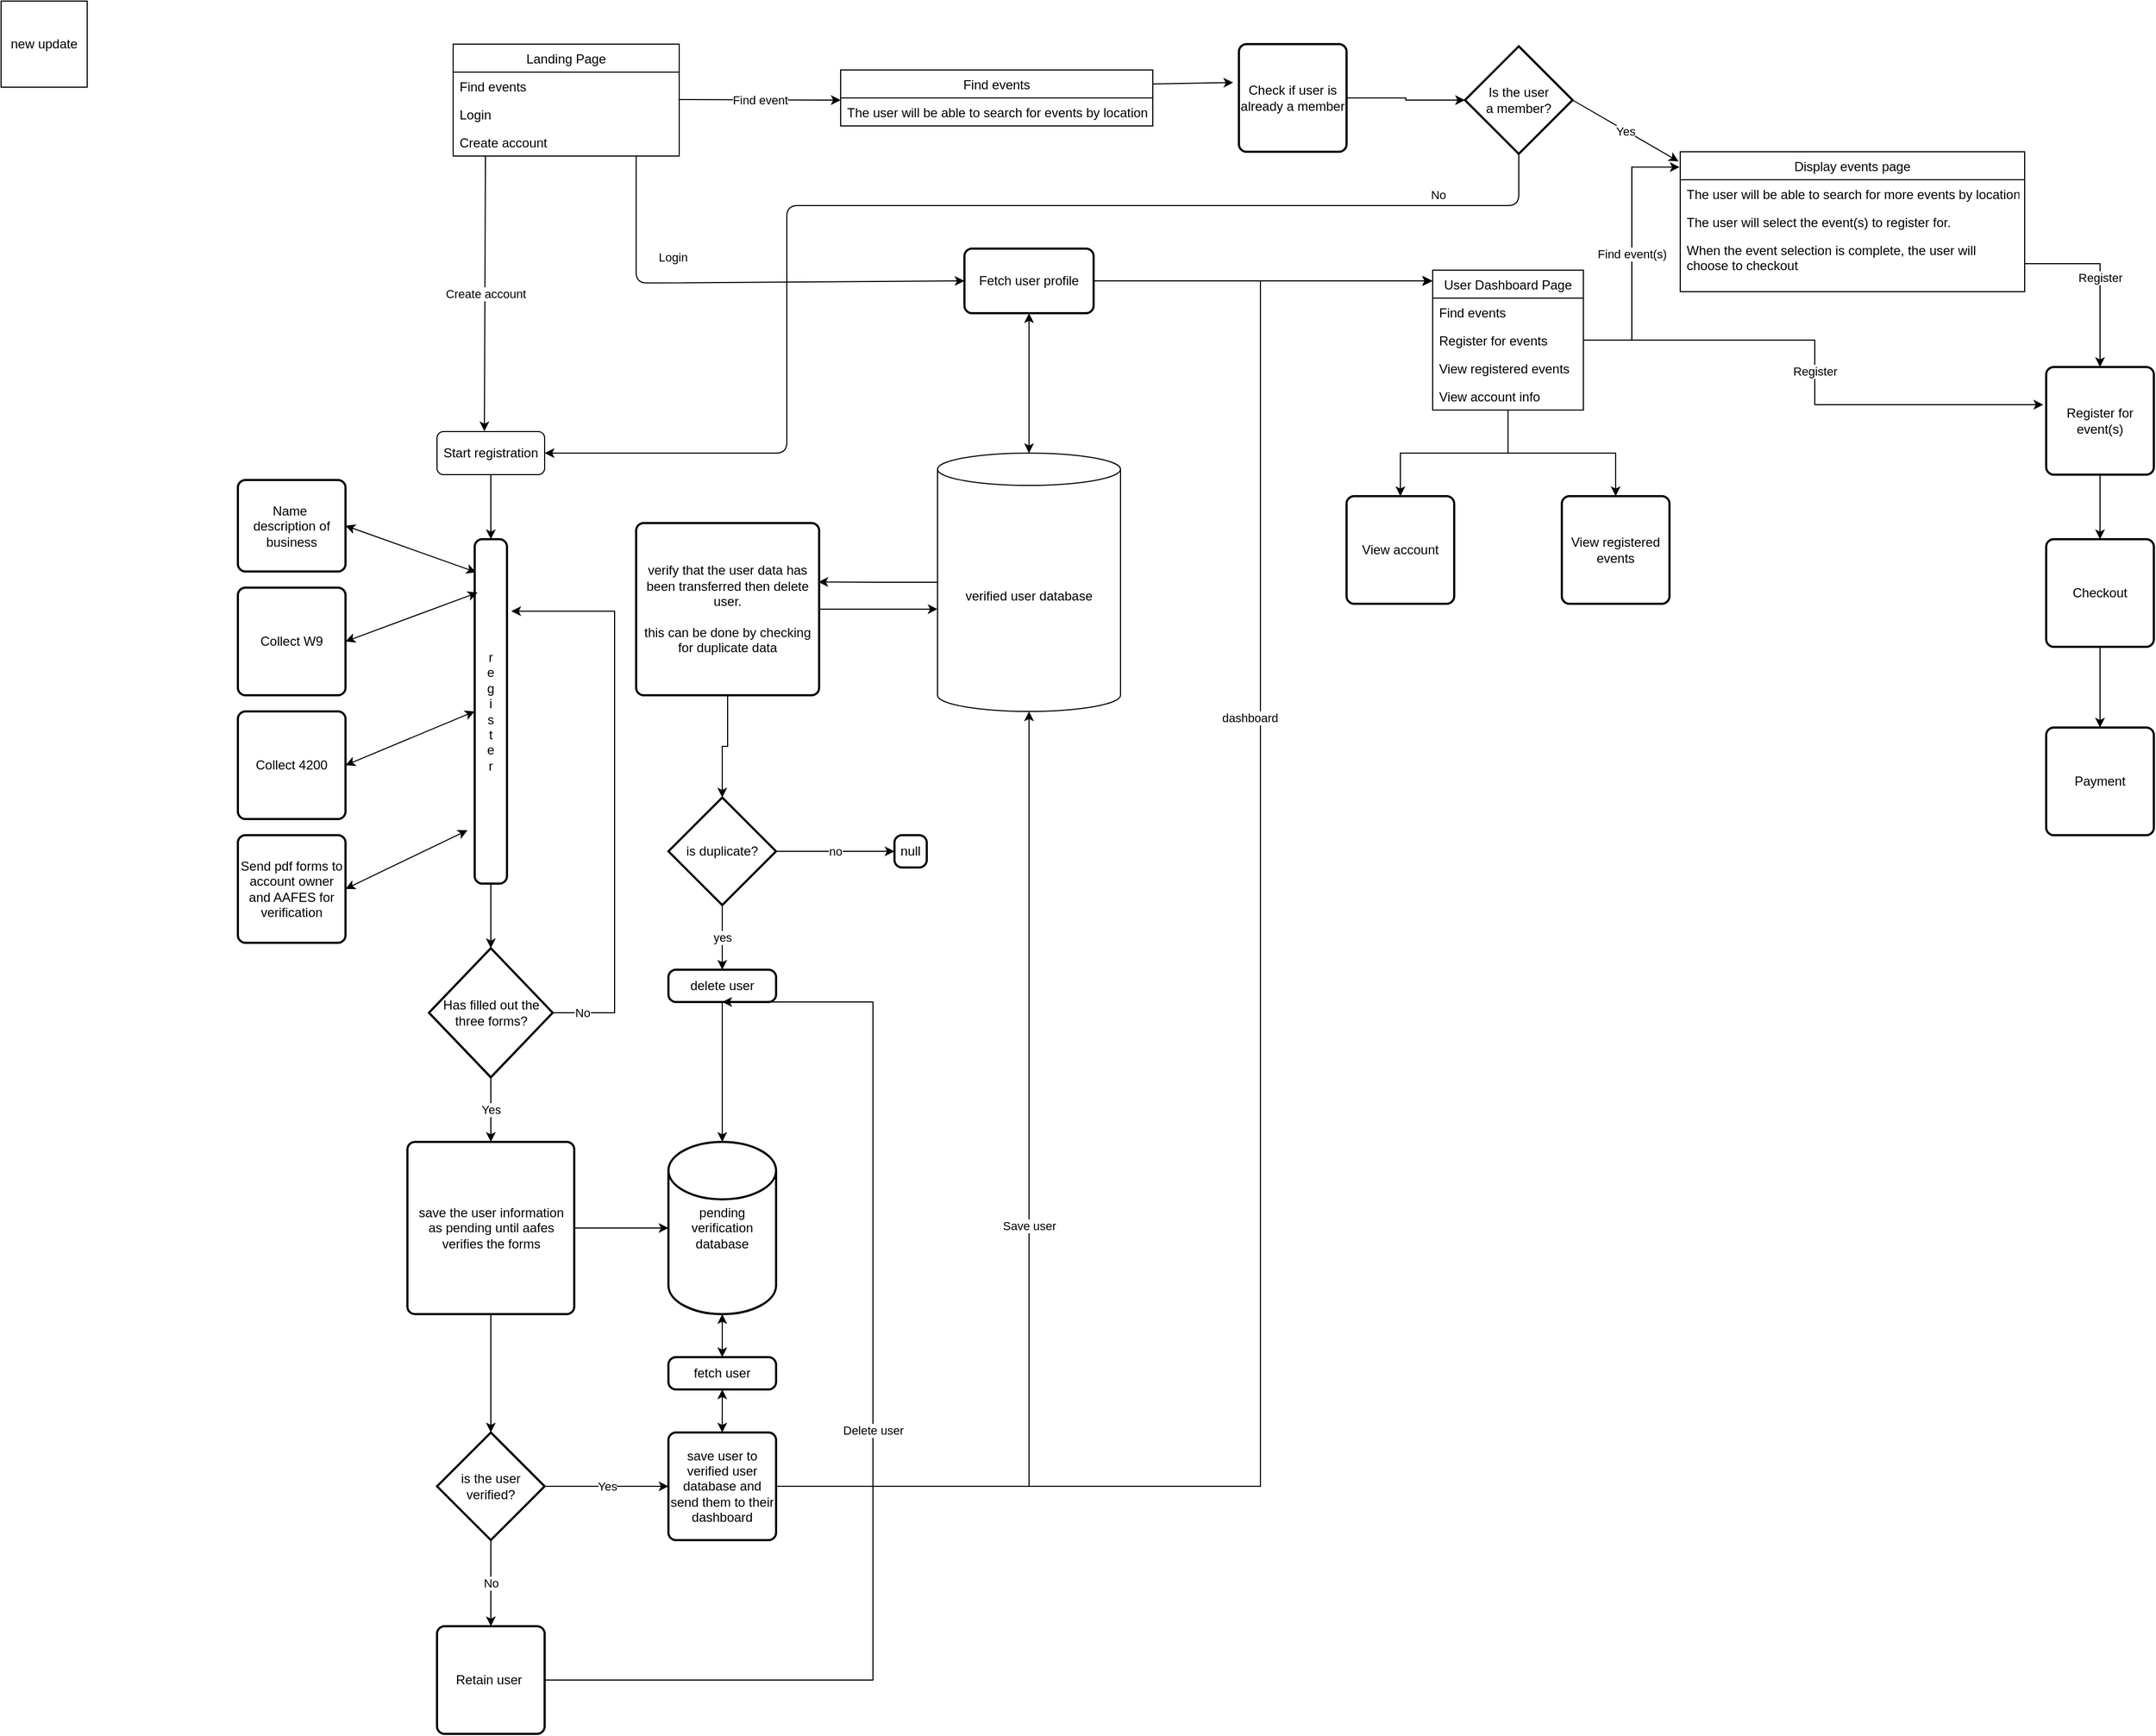 <mxfile version="14.9.5" type="github">
  <diagram id="TAQXc-Cmeh3G2Ub8K0Tv" name="Page-1">
    <mxGraphModel dx="1770" dy="649" grid="1" gridSize="10" guides="1" tooltips="1" connect="1" arrows="1" fold="1" page="1" pageScale="1" pageWidth="850" pageHeight="1100" math="0" shadow="0">
      <root>
        <mxCell id="0" />
        <mxCell id="1" parent="0" />
        <mxCell id="YFrlkmjda54aX7A0Ebi0-23" value="Landing Page" style="swimlane;fontStyle=0;childLayout=stackLayout;horizontal=1;startSize=26;horizontalStack=0;resizeParent=1;resizeParentMax=0;resizeLast=0;collapsible=1;marginBottom=0;" parent="1" vertex="1">
          <mxGeometry x="40" y="60" width="210" height="104" as="geometry">
            <mxRectangle x="40" y="60" width="110" height="26" as="alternateBounds" />
          </mxGeometry>
        </mxCell>
        <mxCell id="YFrlkmjda54aX7A0Ebi0-24" value="Find events" style="text;strokeColor=none;fillColor=none;align=left;verticalAlign=top;spacingLeft=4;spacingRight=4;overflow=hidden;rotatable=0;points=[[0,0.5],[1,0.5]];portConstraint=eastwest;" parent="YFrlkmjda54aX7A0Ebi0-23" vertex="1">
          <mxGeometry y="26" width="210" height="26" as="geometry" />
        </mxCell>
        <mxCell id="YFrlkmjda54aX7A0Ebi0-25" value="Login" style="text;strokeColor=none;fillColor=none;align=left;verticalAlign=top;spacingLeft=4;spacingRight=4;overflow=hidden;rotatable=0;points=[[0,0.5],[1,0.5]];portConstraint=eastwest;" parent="YFrlkmjda54aX7A0Ebi0-23" vertex="1">
          <mxGeometry y="52" width="210" height="26" as="geometry" />
        </mxCell>
        <mxCell id="YFrlkmjda54aX7A0Ebi0-26" value="Create account" style="text;strokeColor=none;fillColor=none;align=left;verticalAlign=top;spacingLeft=4;spacingRight=4;overflow=hidden;rotatable=0;points=[[0,0.5],[1,0.5]];portConstraint=eastwest;" parent="YFrlkmjda54aX7A0Ebi0-23" vertex="1">
          <mxGeometry y="78" width="210" height="26" as="geometry" />
        </mxCell>
        <mxCell id="YFrlkmjda54aX7A0Ebi0-31" value="" style="endArrow=classic;html=1;entryX=0;entryY=0.5;entryDx=0;entryDy=0;" parent="1" target="YFrlkmjda54aX7A0Ebi0-67" edge="1">
          <mxGeometry relative="1" as="geometry">
            <mxPoint x="210" y="164" as="sourcePoint" />
            <mxPoint x="500" y="282" as="targetPoint" />
            <Array as="points">
              <mxPoint x="210" y="282" />
            </Array>
          </mxGeometry>
        </mxCell>
        <mxCell id="YFrlkmjda54aX7A0Ebi0-32" value="Login&lt;span style=&quot;color: rgba(0 , 0 , 0 , 0) ; font-family: monospace ; font-size: 0px ; background-color: rgb(248 , 249 , 250)&quot;&gt;%3CmxGraphModel%3E%3Croot%3E%3CmxCell%20id%3D%220%22%2F%3E%3CmxCell%20id%3D%221%22%20parent%3D%220%22%2F%3E%3CmxCell%20id%3D%222%22%20value%3D%22%22%20style%3D%22endArrow%3Dclassic%3Bhtml%3D1%3B%22%20edge%3D%221%22%20parent%3D%221%22%3E%3CmxGeometry%20width%3D%2250%22%20height%3D%2250%22%20relative%3D%221%22%20as%3D%22geometry%22%3E%3CmxPoint%20x%3D%22250%22%20y%3D%22164%22%20as%3D%22sourcePoint%22%2F%3E%3CmxPoint%20x%3D%22310%22%20y%3D%22164%22%20as%3D%22targetPoint%22%2F%3E%3C%2FmxGeometry%3E%3C%2FmxCell%3E%3C%2Froot%3E%3C%2FmxGraphModel%3E&lt;/span&gt;" style="edgeLabel;resizable=0;html=1;align=center;verticalAlign=middle;" parent="YFrlkmjda54aX7A0Ebi0-31" connectable="0" vertex="1">
          <mxGeometry relative="1" as="geometry">
            <mxPoint x="-60" y="-24" as="offset" />
          </mxGeometry>
        </mxCell>
        <mxCell id="YFrlkmjda54aX7A0Ebi0-33" value="" style="endArrow=classic;html=1;entryX=0.44;entryY=-0.008;entryDx=0;entryDy=0;entryPerimeter=0;" parent="1" target="YFrlkmjda54aX7A0Ebi0-69" edge="1">
          <mxGeometry relative="1" as="geometry">
            <mxPoint x="70" y="164" as="sourcePoint" />
            <mxPoint x="80" y="430" as="targetPoint" />
          </mxGeometry>
        </mxCell>
        <mxCell id="YFrlkmjda54aX7A0Ebi0-34" value="Create account" style="edgeLabel;resizable=0;html=1;align=center;verticalAlign=middle;" parent="YFrlkmjda54aX7A0Ebi0-33" connectable="0" vertex="1">
          <mxGeometry relative="1" as="geometry" />
        </mxCell>
        <mxCell id="YFrlkmjda54aX7A0Ebi0-35" value="Find event" style="endArrow=classic;html=1;entryX=0;entryY=0.5;entryDx=0;entryDy=0;" parent="1" edge="1">
          <mxGeometry relative="1" as="geometry">
            <mxPoint x="250" y="111.5" as="sourcePoint" />
            <mxPoint x="400" y="112" as="targetPoint" />
          </mxGeometry>
        </mxCell>
        <mxCell id="YFrlkmjda54aX7A0Ebi0-51" value="Find events" style="swimlane;fontStyle=0;childLayout=stackLayout;horizontal=1;startSize=26;horizontalStack=0;resizeParent=1;resizeParentMax=0;resizeLast=0;collapsible=1;marginBottom=0;" parent="1" vertex="1">
          <mxGeometry x="400" y="84" width="290" height="52" as="geometry" />
        </mxCell>
        <mxCell id="YFrlkmjda54aX7A0Ebi0-52" value="The user will be able to search for events by location" style="text;strokeColor=none;fillColor=none;align=left;verticalAlign=top;spacingLeft=4;spacingRight=4;overflow=hidden;rotatable=0;points=[[0,0.5],[1,0.5]];portConstraint=eastwest;" parent="YFrlkmjda54aX7A0Ebi0-51" vertex="1">
          <mxGeometry y="26" width="290" height="26" as="geometry" />
        </mxCell>
        <mxCell id="YFrlkmjda54aX7A0Ebi0-59" value="" style="endArrow=classic;html=1;exitX=0.5;exitY=1;exitDx=0;exitDy=0;exitPerimeter=0;entryX=1;entryY=0.5;entryDx=0;entryDy=0;" parent="1" source="kbmN2qe7JtzhFOVrP93k-22" edge="1" target="YFrlkmjda54aX7A0Ebi0-69">
          <mxGeometry relative="1" as="geometry">
            <mxPoint x="802.727" y="253.057" as="sourcePoint" />
            <mxPoint x="880" y="230" as="targetPoint" />
            <Array as="points">
              <mxPoint x="1030" y="210" />
              <mxPoint x="880" y="210" />
              <mxPoint x="350" y="210" />
              <mxPoint x="350" y="440" />
            </Array>
          </mxGeometry>
        </mxCell>
        <mxCell id="YFrlkmjda54aX7A0Ebi0-60" value="No" style="edgeLabel;resizable=0;html=1;align=center;verticalAlign=middle;" parent="YFrlkmjda54aX7A0Ebi0-59" connectable="0" vertex="1">
          <mxGeometry relative="1" as="geometry">
            <mxPoint x="468" y="-10" as="offset" />
          </mxGeometry>
        </mxCell>
        <mxCell id="YFrlkmjda54aX7A0Ebi0-61" value="Yes" style="endArrow=classic;html=1;exitX=1;exitY=0.5;exitDx=0;exitDy=0;exitPerimeter=0;entryX=-0.005;entryY=0.069;entryDx=0;entryDy=0;entryPerimeter=0;" parent="1" edge="1" target="kbmN2qe7JtzhFOVrP93k-77" source="kbmN2qe7JtzhFOVrP93k-22">
          <mxGeometry relative="1" as="geometry">
            <mxPoint x="951.5" y="251.5" as="sourcePoint" />
            <mxPoint x="1250" y="112" as="targetPoint" />
          </mxGeometry>
        </mxCell>
        <mxCell id="kbmN2qe7JtzhFOVrP93k-56" style="edgeStyle=orthogonalEdgeStyle;rounded=0;orthogonalLoop=1;jettySize=auto;html=1;" edge="1" parent="1" source="YFrlkmjda54aX7A0Ebi0-63" target="YFrlkmjda54aX7A0Ebi0-67">
          <mxGeometry relative="1" as="geometry" />
        </mxCell>
        <mxCell id="kbmN2qe7JtzhFOVrP93k-68" style="edgeStyle=orthogonalEdgeStyle;rounded=0;orthogonalLoop=1;jettySize=auto;html=1;entryX=0.996;entryY=0.342;entryDx=0;entryDy=0;entryPerimeter=0;" edge="1" parent="1" source="YFrlkmjda54aX7A0Ebi0-63" target="kbmN2qe7JtzhFOVrP93k-43">
          <mxGeometry relative="1" as="geometry" />
        </mxCell>
        <mxCell id="YFrlkmjda54aX7A0Ebi0-63" value="verified user database" style="shape=cylinder3;whiteSpace=wrap;html=1;boundedLbl=1;backgroundOutline=1;size=15;" parent="1" vertex="1">
          <mxGeometry x="490" y="440" width="170" height="240" as="geometry" />
        </mxCell>
        <mxCell id="kbmN2qe7JtzhFOVrP93k-55" style="edgeStyle=orthogonalEdgeStyle;rounded=0;orthogonalLoop=1;jettySize=auto;html=1;entryX=0.5;entryY=0;entryDx=0;entryDy=0;entryPerimeter=0;" edge="1" parent="1" source="YFrlkmjda54aX7A0Ebi0-67" target="YFrlkmjda54aX7A0Ebi0-63">
          <mxGeometry relative="1" as="geometry" />
        </mxCell>
        <mxCell id="kbmN2qe7JtzhFOVrP93k-71" style="edgeStyle=orthogonalEdgeStyle;rounded=0;orthogonalLoop=1;jettySize=auto;html=1;" edge="1" parent="1" source="YFrlkmjda54aX7A0Ebi0-67">
          <mxGeometry relative="1" as="geometry">
            <mxPoint x="950" y="280" as="targetPoint" />
          </mxGeometry>
        </mxCell>
        <mxCell id="YFrlkmjda54aX7A0Ebi0-67" value="Fetch user profile" style="rounded=1;whiteSpace=wrap;html=1;absoluteArcSize=1;arcSize=14;strokeWidth=2;" parent="1" vertex="1">
          <mxGeometry x="515" y="250" width="120" height="60" as="geometry" />
        </mxCell>
        <mxCell id="YFrlkmjda54aX7A0Ebi0-69" value="Start registration" style="rounded=1;whiteSpace=wrap;html=1;" parent="1" vertex="1">
          <mxGeometry x="25" y="420" width="100" height="40" as="geometry" />
        </mxCell>
        <mxCell id="kbmN2qe7JtzhFOVrP93k-88" style="edgeStyle=orthogonalEdgeStyle;rounded=0;orthogonalLoop=1;jettySize=auto;html=1;entryX=0.5;entryY=0;entryDx=0;entryDy=0;" edge="1" parent="1" source="YFrlkmjda54aX7A0Ebi0-72" target="kbmN2qe7JtzhFOVrP93k-85">
          <mxGeometry relative="1" as="geometry" />
        </mxCell>
        <mxCell id="kbmN2qe7JtzhFOVrP93k-89" style="edgeStyle=orthogonalEdgeStyle;rounded=0;orthogonalLoop=1;jettySize=auto;html=1;entryX=0.5;entryY=0;entryDx=0;entryDy=0;" edge="1" parent="1" source="YFrlkmjda54aX7A0Ebi0-72" target="kbmN2qe7JtzhFOVrP93k-86">
          <mxGeometry relative="1" as="geometry" />
        </mxCell>
        <mxCell id="kbmN2qe7JtzhFOVrP93k-90" value="Register" style="edgeStyle=orthogonalEdgeStyle;rounded=0;orthogonalLoop=1;jettySize=auto;html=1;entryX=-0.027;entryY=0.35;entryDx=0;entryDy=0;entryPerimeter=0;" edge="1" parent="1" source="YFrlkmjda54aX7A0Ebi0-72" target="kbmN2qe7JtzhFOVrP93k-82">
          <mxGeometry relative="1" as="geometry" />
        </mxCell>
        <mxCell id="kbmN2qe7JtzhFOVrP93k-93" value="Find event(s)" style="edgeStyle=orthogonalEdgeStyle;rounded=0;orthogonalLoop=1;jettySize=auto;html=1;entryX=-0.002;entryY=0.11;entryDx=0;entryDy=0;entryPerimeter=0;" edge="1" parent="1" source="YFrlkmjda54aX7A0Ebi0-72" target="kbmN2qe7JtzhFOVrP93k-77">
          <mxGeometry relative="1" as="geometry">
            <mxPoint x="1160" y="250" as="targetPoint" />
          </mxGeometry>
        </mxCell>
        <mxCell id="YFrlkmjda54aX7A0Ebi0-72" value="User Dashboard Page" style="swimlane;fontStyle=0;childLayout=stackLayout;horizontal=1;startSize=26;horizontalStack=0;resizeParent=1;resizeParentMax=0;resizeLast=0;collapsible=1;marginBottom=0;" parent="1" vertex="1">
          <mxGeometry x="950" y="270" width="140" height="130" as="geometry" />
        </mxCell>
        <mxCell id="YFrlkmjda54aX7A0Ebi0-76" value="Find events" style="text;strokeColor=none;fillColor=none;align=left;verticalAlign=top;spacingLeft=4;spacingRight=4;overflow=hidden;rotatable=0;points=[[0,0.5],[1,0.5]];portConstraint=eastwest;" parent="YFrlkmjda54aX7A0Ebi0-72" vertex="1">
          <mxGeometry y="26" width="140" height="26" as="geometry" />
        </mxCell>
        <mxCell id="YFrlkmjda54aX7A0Ebi0-73" value="Register for events" style="text;strokeColor=none;fillColor=none;align=left;verticalAlign=top;spacingLeft=4;spacingRight=4;overflow=hidden;rotatable=0;points=[[0,0.5],[1,0.5]];portConstraint=eastwest;" parent="YFrlkmjda54aX7A0Ebi0-72" vertex="1">
          <mxGeometry y="52" width="140" height="26" as="geometry" />
        </mxCell>
        <mxCell id="YFrlkmjda54aX7A0Ebi0-74" value="View registered events" style="text;strokeColor=none;fillColor=none;align=left;verticalAlign=top;spacingLeft=4;spacingRight=4;overflow=hidden;rotatable=0;points=[[0,0.5],[1,0.5]];portConstraint=eastwest;" parent="YFrlkmjda54aX7A0Ebi0-72" vertex="1">
          <mxGeometry y="78" width="140" height="26" as="geometry" />
        </mxCell>
        <mxCell id="YFrlkmjda54aX7A0Ebi0-75" value="View account info" style="text;strokeColor=none;fillColor=none;align=left;verticalAlign=top;spacingLeft=4;spacingRight=4;overflow=hidden;rotatable=0;points=[[0,0.5],[1,0.5]];portConstraint=eastwest;" parent="YFrlkmjda54aX7A0Ebi0-72" vertex="1">
          <mxGeometry y="104" width="140" height="26" as="geometry" />
        </mxCell>
        <mxCell id="kbmN2qe7JtzhFOVrP93k-3" value="" style="endArrow=classic;html=1;exitX=0.5;exitY=1;exitDx=0;exitDy=0;entryX=0.5;entryY=0;entryDx=0;entryDy=0;" edge="1" parent="1" source="YFrlkmjda54aX7A0Ebi0-69" target="kbmN2qe7JtzhFOVrP93k-12">
          <mxGeometry width="50" height="50" relative="1" as="geometry">
            <mxPoint x="260" y="680" as="sourcePoint" />
            <mxPoint x="150" y="550" as="targetPoint" />
          </mxGeometry>
        </mxCell>
        <mxCell id="kbmN2qe7JtzhFOVrP93k-7" value="Collect W9" style="rounded=1;whiteSpace=wrap;html=1;absoluteArcSize=1;arcSize=14;strokeWidth=2;" vertex="1" parent="1">
          <mxGeometry x="-160" y="565" width="100" height="100" as="geometry" />
        </mxCell>
        <mxCell id="kbmN2qe7JtzhFOVrP93k-8" value="Collect 4200" style="rounded=1;whiteSpace=wrap;html=1;absoluteArcSize=1;arcSize=14;strokeWidth=2;" vertex="1" parent="1">
          <mxGeometry x="-160" y="680" width="100" height="100" as="geometry" />
        </mxCell>
        <mxCell id="kbmN2qe7JtzhFOVrP93k-9" value="&lt;span&gt;Send pdf forms to account owner and AAFES for verification&lt;/span&gt;" style="rounded=1;whiteSpace=wrap;html=1;absoluteArcSize=1;arcSize=14;strokeWidth=2;" vertex="1" parent="1">
          <mxGeometry x="-160" y="795" width="100" height="100" as="geometry" />
        </mxCell>
        <mxCell id="kbmN2qe7JtzhFOVrP93k-23" value="" style="edgeStyle=orthogonalEdgeStyle;rounded=0;orthogonalLoop=1;jettySize=auto;html=1;" edge="1" parent="1" source="kbmN2qe7JtzhFOVrP93k-12" target="kbmN2qe7JtzhFOVrP93k-20">
          <mxGeometry relative="1" as="geometry" />
        </mxCell>
        <mxCell id="kbmN2qe7JtzhFOVrP93k-12" value="r&lt;br&gt;e&lt;br&gt;g&lt;br&gt;i&lt;br&gt;s&lt;br&gt;t&lt;br&gt;e&lt;br&gt;r" style="rounded=1;whiteSpace=wrap;html=1;absoluteArcSize=1;arcSize=14;strokeWidth=2;" vertex="1" parent="1">
          <mxGeometry x="60" y="520" width="30" height="320" as="geometry" />
        </mxCell>
        <mxCell id="kbmN2qe7JtzhFOVrP93k-17" value="" style="endArrow=classic;startArrow=classic;html=1;exitX=1;exitY=0.5;exitDx=0;exitDy=0;entryX=0.089;entryY=0.155;entryDx=0;entryDy=0;entryPerimeter=0;" edge="1" parent="1" source="kbmN2qe7JtzhFOVrP93k-7" target="kbmN2qe7JtzhFOVrP93k-12">
          <mxGeometry width="50" height="50" relative="1" as="geometry">
            <mxPoint x="40" y="590" as="sourcePoint" />
            <mxPoint x="90" y="540" as="targetPoint" />
          </mxGeometry>
        </mxCell>
        <mxCell id="kbmN2qe7JtzhFOVrP93k-18" value="" style="endArrow=classic;startArrow=classic;html=1;exitX=1;exitY=0.5;exitDx=0;exitDy=0;entryX=-0.222;entryY=0.845;entryDx=0;entryDy=0;entryPerimeter=0;" edge="1" parent="1" source="kbmN2qe7JtzhFOVrP93k-9" target="kbmN2qe7JtzhFOVrP93k-12">
          <mxGeometry width="50" height="50" relative="1" as="geometry">
            <mxPoint x="-10" y="900.4" as="sourcePoint" />
            <mxPoint x="142.67" y="900.0" as="targetPoint" />
          </mxGeometry>
        </mxCell>
        <mxCell id="kbmN2qe7JtzhFOVrP93k-19" value="" style="endArrow=classic;startArrow=classic;html=1;exitX=1;exitY=0.5;exitDx=0;exitDy=0;entryX=0;entryY=0.5;entryDx=0;entryDy=0;" edge="1" parent="1" source="kbmN2qe7JtzhFOVrP93k-8" target="kbmN2qe7JtzhFOVrP93k-12">
          <mxGeometry width="50" height="50" relative="1" as="geometry">
            <mxPoint x="40" y="670" as="sourcePoint" />
            <mxPoint x="140" y="680" as="targetPoint" />
          </mxGeometry>
        </mxCell>
        <mxCell id="kbmN2qe7JtzhFOVrP93k-24" value="No" style="edgeStyle=orthogonalEdgeStyle;rounded=0;orthogonalLoop=1;jettySize=auto;html=1;entryX=1.133;entryY=0.209;entryDx=0;entryDy=0;entryPerimeter=0;exitX=0.978;exitY=0.5;exitDx=0;exitDy=0;exitPerimeter=0;" edge="1" parent="1" source="kbmN2qe7JtzhFOVrP93k-20" target="kbmN2qe7JtzhFOVrP93k-12">
          <mxGeometry x="-0.886" relative="1" as="geometry">
            <mxPoint x="210" y="690" as="targetPoint" />
            <Array as="points">
              <mxPoint x="190" y="960" />
              <mxPoint x="190" y="587" />
            </Array>
            <mxPoint as="offset" />
          </mxGeometry>
        </mxCell>
        <mxCell id="kbmN2qe7JtzhFOVrP93k-25" value="Yes" style="edgeStyle=orthogonalEdgeStyle;rounded=0;orthogonalLoop=1;jettySize=auto;html=1;entryX=0.5;entryY=0;entryDx=0;entryDy=0;" edge="1" parent="1" source="kbmN2qe7JtzhFOVrP93k-20" target="kbmN2qe7JtzhFOVrP93k-26">
          <mxGeometry relative="1" as="geometry">
            <mxPoint x="75" y="1070" as="targetPoint" />
          </mxGeometry>
        </mxCell>
        <mxCell id="kbmN2qe7JtzhFOVrP93k-20" value="Has filled out the three forms?" style="strokeWidth=2;html=1;shape=mxgraph.flowchart.decision;whiteSpace=wrap;" vertex="1" parent="1">
          <mxGeometry x="17.5" y="900" width="115" height="120" as="geometry" />
        </mxCell>
        <mxCell id="kbmN2qe7JtzhFOVrP93k-22" value="Is the user&lt;br&gt;a member?" style="strokeWidth=2;html=1;shape=mxgraph.flowchart.decision;whiteSpace=wrap;" vertex="1" parent="1">
          <mxGeometry x="980" y="62" width="100" height="100" as="geometry" />
        </mxCell>
        <mxCell id="kbmN2qe7JtzhFOVrP93k-29" style="edgeStyle=orthogonalEdgeStyle;rounded=0;orthogonalLoop=1;jettySize=auto;html=1;entryX=0.5;entryY=0;entryDx=0;entryDy=0;entryPerimeter=0;" edge="1" parent="1" source="kbmN2qe7JtzhFOVrP93k-26" target="kbmN2qe7JtzhFOVrP93k-28">
          <mxGeometry relative="1" as="geometry" />
        </mxCell>
        <mxCell id="kbmN2qe7JtzhFOVrP93k-32" style="edgeStyle=orthogonalEdgeStyle;rounded=0;orthogonalLoop=1;jettySize=auto;html=1;entryX=0;entryY=0.5;entryDx=0;entryDy=0;entryPerimeter=0;" edge="1" parent="1" source="kbmN2qe7JtzhFOVrP93k-26" target="kbmN2qe7JtzhFOVrP93k-30">
          <mxGeometry relative="1" as="geometry" />
        </mxCell>
        <mxCell id="kbmN2qe7JtzhFOVrP93k-26" value="save the user information&lt;br&gt;as pending until aafes verifies the forms" style="rounded=1;whiteSpace=wrap;html=1;absoluteArcSize=1;arcSize=14;strokeWidth=2;" vertex="1" parent="1">
          <mxGeometry x="-2.5" y="1080" width="155" height="160" as="geometry" />
        </mxCell>
        <mxCell id="kbmN2qe7JtzhFOVrP93k-33" value="Yes" style="edgeStyle=orthogonalEdgeStyle;rounded=0;orthogonalLoop=1;jettySize=auto;html=1;entryX=0;entryY=0.5;entryDx=0;entryDy=0;" edge="1" parent="1" source="kbmN2qe7JtzhFOVrP93k-28" target="kbmN2qe7JtzhFOVrP93k-37">
          <mxGeometry relative="1" as="geometry">
            <mxPoint x="240" y="1400" as="targetPoint" />
            <Array as="points" />
          </mxGeometry>
        </mxCell>
        <mxCell id="kbmN2qe7JtzhFOVrP93k-34" value="No" style="edgeStyle=orthogonalEdgeStyle;rounded=0;orthogonalLoop=1;jettySize=auto;html=1;entryX=0.5;entryY=0;entryDx=0;entryDy=0;" edge="1" parent="1" source="kbmN2qe7JtzhFOVrP93k-28" target="kbmN2qe7JtzhFOVrP93k-47">
          <mxGeometry relative="1" as="geometry">
            <mxPoint x="75" y="1510" as="targetPoint" />
          </mxGeometry>
        </mxCell>
        <mxCell id="kbmN2qe7JtzhFOVrP93k-28" value="is the user verified?" style="strokeWidth=2;html=1;shape=mxgraph.flowchart.decision;whiteSpace=wrap;" vertex="1" parent="1">
          <mxGeometry x="25" y="1350" width="100" height="100" as="geometry" />
        </mxCell>
        <mxCell id="kbmN2qe7JtzhFOVrP93k-40" style="edgeStyle=orthogonalEdgeStyle;rounded=0;orthogonalLoop=1;jettySize=auto;html=1;entryX=0.5;entryY=0;entryDx=0;entryDy=0;" edge="1" parent="1" source="kbmN2qe7JtzhFOVrP93k-30" target="kbmN2qe7JtzhFOVrP93k-35">
          <mxGeometry relative="1" as="geometry" />
        </mxCell>
        <mxCell id="kbmN2qe7JtzhFOVrP93k-30" value="pending verification&lt;br&gt;database" style="strokeWidth=2;html=1;shape=mxgraph.flowchart.database;whiteSpace=wrap;" vertex="1" parent="1">
          <mxGeometry x="240" y="1080" width="100" height="160" as="geometry" />
        </mxCell>
        <mxCell id="kbmN2qe7JtzhFOVrP93k-39" style="edgeStyle=orthogonalEdgeStyle;rounded=0;orthogonalLoop=1;jettySize=auto;html=1;entryX=0.5;entryY=1;entryDx=0;entryDy=0;entryPerimeter=0;" edge="1" parent="1" source="kbmN2qe7JtzhFOVrP93k-35" target="kbmN2qe7JtzhFOVrP93k-30">
          <mxGeometry relative="1" as="geometry" />
        </mxCell>
        <mxCell id="kbmN2qe7JtzhFOVrP93k-41" style="edgeStyle=orthogonalEdgeStyle;rounded=0;orthogonalLoop=1;jettySize=auto;html=1;" edge="1" parent="1" source="kbmN2qe7JtzhFOVrP93k-35" target="kbmN2qe7JtzhFOVrP93k-37">
          <mxGeometry relative="1" as="geometry" />
        </mxCell>
        <mxCell id="kbmN2qe7JtzhFOVrP93k-35" value="fetch user" style="rounded=1;whiteSpace=wrap;html=1;absoluteArcSize=1;arcSize=14;strokeWidth=2;" vertex="1" parent="1">
          <mxGeometry x="240" y="1280" width="100" height="30" as="geometry" />
        </mxCell>
        <mxCell id="kbmN2qe7JtzhFOVrP93k-46" style="edgeStyle=orthogonalEdgeStyle;rounded=0;orthogonalLoop=1;jettySize=auto;html=1;entryX=0.5;entryY=0;entryDx=0;entryDy=0;entryPerimeter=0;" edge="1" parent="1" source="kbmN2qe7JtzhFOVrP93k-36" target="kbmN2qe7JtzhFOVrP93k-30">
          <mxGeometry relative="1" as="geometry" />
        </mxCell>
        <mxCell id="kbmN2qe7JtzhFOVrP93k-36" value="delete user" style="rounded=1;whiteSpace=wrap;html=1;absoluteArcSize=1;arcSize=14;strokeWidth=2;" vertex="1" parent="1">
          <mxGeometry x="240" y="920" width="100" height="30" as="geometry" />
        </mxCell>
        <mxCell id="kbmN2qe7JtzhFOVrP93k-38" style="edgeStyle=orthogonalEdgeStyle;rounded=0;orthogonalLoop=1;jettySize=auto;html=1;entryX=0.5;entryY=1;entryDx=0;entryDy=0;" edge="1" parent="1" source="kbmN2qe7JtzhFOVrP93k-37" target="kbmN2qe7JtzhFOVrP93k-35">
          <mxGeometry relative="1" as="geometry" />
        </mxCell>
        <mxCell id="kbmN2qe7JtzhFOVrP93k-42" value="Save user" style="edgeStyle=orthogonalEdgeStyle;rounded=0;orthogonalLoop=1;jettySize=auto;html=1;entryX=0.5;entryY=1;entryDx=0;entryDy=0;entryPerimeter=0;" edge="1" parent="1" source="kbmN2qe7JtzhFOVrP93k-37" target="YFrlkmjda54aX7A0Ebi0-63">
          <mxGeometry relative="1" as="geometry">
            <mxPoint x="640" y="1400" as="targetPoint" />
            <Array as="points">
              <mxPoint x="575" y="1400" />
            </Array>
          </mxGeometry>
        </mxCell>
        <mxCell id="kbmN2qe7JtzhFOVrP93k-49" value="dashboard" style="edgeStyle=orthogonalEdgeStyle;rounded=0;orthogonalLoop=1;jettySize=auto;html=1;entryX=-0.005;entryY=0.077;entryDx=0;entryDy=0;entryPerimeter=0;" edge="1" parent="1" source="kbmN2qe7JtzhFOVrP93k-37" target="YFrlkmjda54aX7A0Ebi0-72">
          <mxGeometry x="0.347" y="10" relative="1" as="geometry">
            <mxPoint x="790" y="400" as="targetPoint" />
            <Array as="points">
              <mxPoint x="790" y="1400" />
              <mxPoint x="790" y="280" />
            </Array>
            <mxPoint as="offset" />
          </mxGeometry>
        </mxCell>
        <mxCell id="kbmN2qe7JtzhFOVrP93k-37" value="save user to verified user database and send them to their dashboard" style="rounded=1;whiteSpace=wrap;html=1;absoluteArcSize=1;arcSize=14;strokeWidth=2;" vertex="1" parent="1">
          <mxGeometry x="240" y="1350" width="100" height="100" as="geometry" />
        </mxCell>
        <mxCell id="kbmN2qe7JtzhFOVrP93k-66" style="edgeStyle=orthogonalEdgeStyle;rounded=0;orthogonalLoop=1;jettySize=auto;html=1;entryX=0.5;entryY=0;entryDx=0;entryDy=0;entryPerimeter=0;" edge="1" parent="1" source="kbmN2qe7JtzhFOVrP93k-43" target="kbmN2qe7JtzhFOVrP93k-63">
          <mxGeometry relative="1" as="geometry" />
        </mxCell>
        <mxCell id="kbmN2qe7JtzhFOVrP93k-67" style="edgeStyle=orthogonalEdgeStyle;rounded=0;orthogonalLoop=1;jettySize=auto;html=1;entryX=0;entryY=0.604;entryDx=0;entryDy=0;entryPerimeter=0;" edge="1" parent="1" source="kbmN2qe7JtzhFOVrP93k-43" target="YFrlkmjda54aX7A0Ebi0-63">
          <mxGeometry relative="1" as="geometry" />
        </mxCell>
        <mxCell id="kbmN2qe7JtzhFOVrP93k-43" value="verify that the user data has been transferred then delete user.&lt;br&gt;&lt;br&gt;this can be done by checking for duplicate data" style="rounded=1;whiteSpace=wrap;html=1;absoluteArcSize=1;arcSize=14;strokeWidth=2;" vertex="1" parent="1">
          <mxGeometry x="210" y="505" width="170" height="160" as="geometry" />
        </mxCell>
        <mxCell id="kbmN2qe7JtzhFOVrP93k-48" value="Delete user" style="edgeStyle=orthogonalEdgeStyle;rounded=0;orthogonalLoop=1;jettySize=auto;html=1;entryX=0.5;entryY=1;entryDx=0;entryDy=0;" edge="1" parent="1" source="kbmN2qe7JtzhFOVrP93k-47" target="kbmN2qe7JtzhFOVrP93k-36">
          <mxGeometry relative="1" as="geometry">
            <Array as="points">
              <mxPoint x="430" y="1580" />
              <mxPoint x="430" y="950" />
            </Array>
          </mxGeometry>
        </mxCell>
        <mxCell id="kbmN2qe7JtzhFOVrP93k-47" value="Retain user&amp;nbsp;" style="rounded=1;whiteSpace=wrap;html=1;absoluteArcSize=1;arcSize=14;strokeWidth=2;" vertex="1" parent="1">
          <mxGeometry x="25" y="1530" width="100" height="100" as="geometry" />
        </mxCell>
        <mxCell id="kbmN2qe7JtzhFOVrP93k-54" style="edgeStyle=orthogonalEdgeStyle;rounded=0;orthogonalLoop=1;jettySize=auto;html=1;entryX=0;entryY=0.5;entryDx=0;entryDy=0;entryPerimeter=0;" edge="1" parent="1" source="kbmN2qe7JtzhFOVrP93k-50" target="kbmN2qe7JtzhFOVrP93k-22">
          <mxGeometry relative="1" as="geometry" />
        </mxCell>
        <mxCell id="kbmN2qe7JtzhFOVrP93k-50" value="Check if user is already a member" style="rounded=1;whiteSpace=wrap;html=1;absoluteArcSize=1;arcSize=14;strokeWidth=2;" vertex="1" parent="1">
          <mxGeometry x="770" y="60" width="100" height="100" as="geometry" />
        </mxCell>
        <mxCell id="kbmN2qe7JtzhFOVrP93k-64" value="yes" style="edgeStyle=orthogonalEdgeStyle;rounded=0;orthogonalLoop=1;jettySize=auto;html=1;entryX=0.5;entryY=0;entryDx=0;entryDy=0;" edge="1" parent="1" source="kbmN2qe7JtzhFOVrP93k-63" target="kbmN2qe7JtzhFOVrP93k-36">
          <mxGeometry relative="1" as="geometry" />
        </mxCell>
        <mxCell id="kbmN2qe7JtzhFOVrP93k-65" value="no" style="edgeStyle=orthogonalEdgeStyle;rounded=0;orthogonalLoop=1;jettySize=auto;html=1;entryX=0;entryY=0.5;entryDx=0;entryDy=0;" edge="1" parent="1" source="kbmN2qe7JtzhFOVrP93k-63" target="kbmN2qe7JtzhFOVrP93k-69">
          <mxGeometry relative="1" as="geometry">
            <mxPoint x="430" y="810" as="targetPoint" />
          </mxGeometry>
        </mxCell>
        <mxCell id="kbmN2qe7JtzhFOVrP93k-63" value="is duplicate?" style="strokeWidth=2;html=1;shape=mxgraph.flowchart.decision;whiteSpace=wrap;" vertex="1" parent="1">
          <mxGeometry x="240" y="760" width="100" height="100" as="geometry" />
        </mxCell>
        <mxCell id="kbmN2qe7JtzhFOVrP93k-69" value="null" style="rounded=1;whiteSpace=wrap;html=1;absoluteArcSize=1;arcSize=14;strokeWidth=2;" vertex="1" parent="1">
          <mxGeometry x="450" y="795" width="30" height="30" as="geometry" />
        </mxCell>
        <mxCell id="kbmN2qe7JtzhFOVrP93k-77" value="Display events page" style="swimlane;fontStyle=0;childLayout=stackLayout;horizontal=1;startSize=26;horizontalStack=0;resizeParent=1;resizeParentMax=0;resizeLast=0;collapsible=1;marginBottom=0;" vertex="1" parent="1">
          <mxGeometry x="1180" y="160" width="320" height="130" as="geometry" />
        </mxCell>
        <mxCell id="kbmN2qe7JtzhFOVrP93k-78" value="The user will be able to search for more events by location" style="text;strokeColor=none;fillColor=none;align=left;verticalAlign=top;spacingLeft=4;spacingRight=4;overflow=hidden;rotatable=0;points=[[0,0.5],[1,0.5]];portConstraint=eastwest;" vertex="1" parent="kbmN2qe7JtzhFOVrP93k-77">
          <mxGeometry y="26" width="320" height="26" as="geometry" />
        </mxCell>
        <mxCell id="kbmN2qe7JtzhFOVrP93k-79" value="The user will select the event(s) to register for." style="text;strokeColor=none;fillColor=none;align=left;verticalAlign=top;spacingLeft=4;spacingRight=4;overflow=hidden;rotatable=0;points=[[0,0.5],[1,0.5]];portConstraint=eastwest;" vertex="1" parent="kbmN2qe7JtzhFOVrP93k-77">
          <mxGeometry y="52" width="320" height="26" as="geometry" />
        </mxCell>
        <mxCell id="kbmN2qe7JtzhFOVrP93k-80" value="When the event selection is complete, the user will &#xa;choose to checkout" style="text;strokeColor=none;fillColor=none;align=left;verticalAlign=top;spacingLeft=4;spacingRight=4;overflow=hidden;rotatable=0;points=[[0,0.5],[1,0.5]];portConstraint=eastwest;" vertex="1" parent="kbmN2qe7JtzhFOVrP93k-77">
          <mxGeometry y="78" width="320" height="52" as="geometry" />
        </mxCell>
        <mxCell id="kbmN2qe7JtzhFOVrP93k-81" value="" style="endArrow=classic;html=1;exitX=1;exitY=0.25;exitDx=0;exitDy=0;entryX=-0.053;entryY=0.357;entryDx=0;entryDy=0;entryPerimeter=0;" edge="1" parent="1" source="YFrlkmjda54aX7A0Ebi0-51" target="kbmN2qe7JtzhFOVrP93k-50">
          <mxGeometry width="50" height="50" relative="1" as="geometry">
            <mxPoint x="750" y="320" as="sourcePoint" />
            <mxPoint x="800" y="270" as="targetPoint" />
          </mxGeometry>
        </mxCell>
        <mxCell id="kbmN2qe7JtzhFOVrP93k-94" style="edgeStyle=orthogonalEdgeStyle;rounded=0;orthogonalLoop=1;jettySize=auto;html=1;entryX=0.5;entryY=0;entryDx=0;entryDy=0;" edge="1" parent="1" source="kbmN2qe7JtzhFOVrP93k-82" target="kbmN2qe7JtzhFOVrP93k-83">
          <mxGeometry relative="1" as="geometry" />
        </mxCell>
        <mxCell id="kbmN2qe7JtzhFOVrP93k-82" value="Register for event(s)" style="rounded=1;whiteSpace=wrap;html=1;absoluteArcSize=1;arcSize=14;strokeWidth=2;" vertex="1" parent="1">
          <mxGeometry x="1520" y="360" width="100" height="100" as="geometry" />
        </mxCell>
        <mxCell id="kbmN2qe7JtzhFOVrP93k-95" style="edgeStyle=orthogonalEdgeStyle;rounded=0;orthogonalLoop=1;jettySize=auto;html=1;entryX=0.5;entryY=0;entryDx=0;entryDy=0;" edge="1" parent="1" source="kbmN2qe7JtzhFOVrP93k-83" target="kbmN2qe7JtzhFOVrP93k-84">
          <mxGeometry relative="1" as="geometry" />
        </mxCell>
        <mxCell id="kbmN2qe7JtzhFOVrP93k-83" value="Checkout" style="rounded=1;whiteSpace=wrap;html=1;absoluteArcSize=1;arcSize=14;strokeWidth=2;" vertex="1" parent="1">
          <mxGeometry x="1520" y="520" width="100" height="100" as="geometry" />
        </mxCell>
        <mxCell id="kbmN2qe7JtzhFOVrP93k-84" value="Payment" style="rounded=1;whiteSpace=wrap;html=1;absoluteArcSize=1;arcSize=14;strokeWidth=2;" vertex="1" parent="1">
          <mxGeometry x="1520" y="695" width="100" height="100" as="geometry" />
        </mxCell>
        <mxCell id="kbmN2qe7JtzhFOVrP93k-85" value="View account" style="rounded=1;whiteSpace=wrap;html=1;absoluteArcSize=1;arcSize=14;strokeWidth=2;" vertex="1" parent="1">
          <mxGeometry x="870" y="480" width="100" height="100" as="geometry" />
        </mxCell>
        <mxCell id="kbmN2qe7JtzhFOVrP93k-86" value="View registered events" style="rounded=1;whiteSpace=wrap;html=1;absoluteArcSize=1;arcSize=14;strokeWidth=2;" vertex="1" parent="1">
          <mxGeometry x="1070" y="480" width="100" height="100" as="geometry" />
        </mxCell>
        <mxCell id="kbmN2qe7JtzhFOVrP93k-96" value="Register" style="edgeStyle=orthogonalEdgeStyle;rounded=0;orthogonalLoop=1;jettySize=auto;html=1;entryX=0.5;entryY=0;entryDx=0;entryDy=0;" edge="1" parent="1" source="kbmN2qe7JtzhFOVrP93k-80" target="kbmN2qe7JtzhFOVrP93k-82">
          <mxGeometry relative="1" as="geometry" />
        </mxCell>
        <mxCell id="kbmN2qe7JtzhFOVrP93k-97" value="Name&amp;nbsp;&lt;br&gt;description of business" style="rounded=1;whiteSpace=wrap;html=1;absoluteArcSize=1;arcSize=14;strokeWidth=2;" vertex="1" parent="1">
          <mxGeometry x="-160" y="465" width="100" height="85" as="geometry" />
        </mxCell>
        <mxCell id="kbmN2qe7JtzhFOVrP93k-98" value="" style="endArrow=classic;startArrow=classic;html=1;entryX=0.046;entryY=0.096;entryDx=0;entryDy=0;entryPerimeter=0;exitX=1;exitY=0.5;exitDx=0;exitDy=0;" edge="1" parent="1" source="kbmN2qe7JtzhFOVrP93k-97" target="kbmN2qe7JtzhFOVrP93k-12">
          <mxGeometry width="50" height="50" relative="1" as="geometry">
            <mxPoint x="-380" y="370" as="sourcePoint" />
            <mxPoint x="-330" y="320" as="targetPoint" />
          </mxGeometry>
        </mxCell>
        <mxCell id="Wg8-HK4V0GiGcyX0nuAb-1" value="new update" style="whiteSpace=wrap;html=1;aspect=fixed;" vertex="1" parent="1">
          <mxGeometry x="-380" y="20" width="80" height="80" as="geometry" />
        </mxCell>
      </root>
    </mxGraphModel>
  </diagram>
</mxfile>
